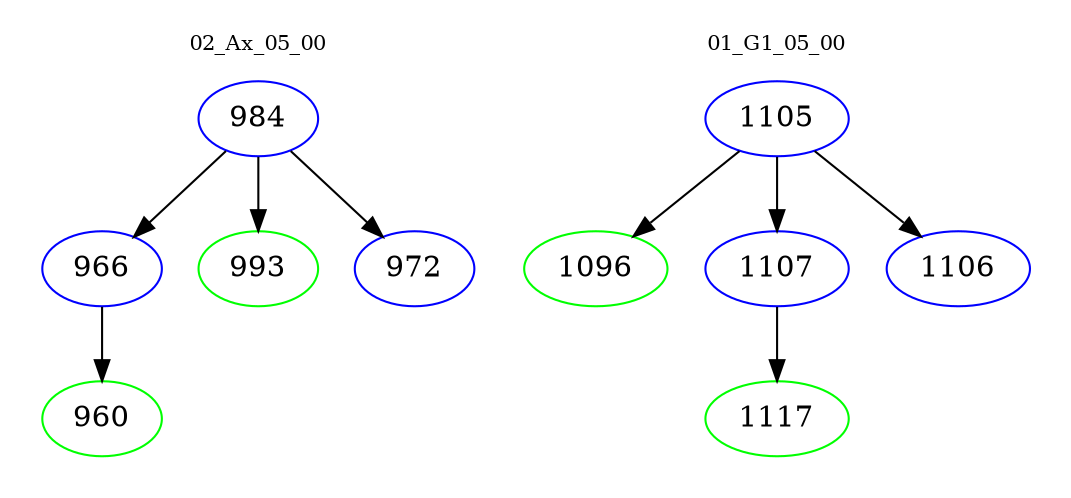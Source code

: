 digraph{
subgraph cluster_0 {
color = white
label = "02_Ax_05_00";
fontsize=10;
T0_984 [label="984", color="blue"]
T0_984 -> T0_966 [color="black"]
T0_966 [label="966", color="blue"]
T0_966 -> T0_960 [color="black"]
T0_960 [label="960", color="green"]
T0_984 -> T0_993 [color="black"]
T0_993 [label="993", color="green"]
T0_984 -> T0_972 [color="black"]
T0_972 [label="972", color="blue"]
}
subgraph cluster_1 {
color = white
label = "01_G1_05_00";
fontsize=10;
T1_1105 [label="1105", color="blue"]
T1_1105 -> T1_1096 [color="black"]
T1_1096 [label="1096", color="green"]
T1_1105 -> T1_1107 [color="black"]
T1_1107 [label="1107", color="blue"]
T1_1107 -> T1_1117 [color="black"]
T1_1117 [label="1117", color="green"]
T1_1105 -> T1_1106 [color="black"]
T1_1106 [label="1106", color="blue"]
}
}
